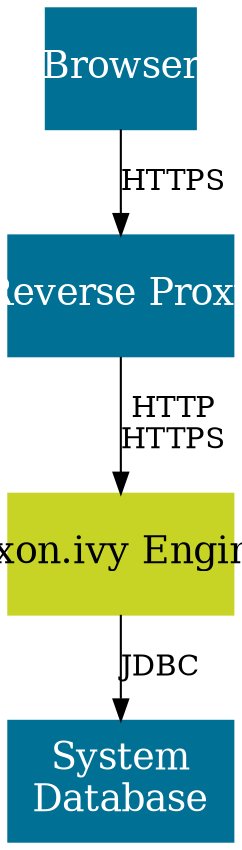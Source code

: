 
digraph overview {
  node [
    shape=box, 
    style=filled,
    margin=0 width=2 height=0.8
    fontcolor="white",    
    color="#007095",
    fixedsize=true,
    fontsize=18
  ];

  browser [ label="Browser", pos = "0,2.5!", width=1];

  reverseproxy [ label="Reverse Proxy",pos = "2.25,2.5!" width="1.5"]; 
  
  engine [label="Axon.ivy Engine", pos="5.4,2.5!", height="0.8", width="1.5", color="#C7D426", fontcolor="black"];
    
  systemdb [ label="System\nDatabase", pos="8,2.5!" width="1.5" height="0.8"]

  browser -> reverseproxy [ label="HTTPS"];
  reverseproxy -> engine [ label="HTTP\nHTTPS" ];  
  engine -> systemdb [ label="JDBC" ];
}
